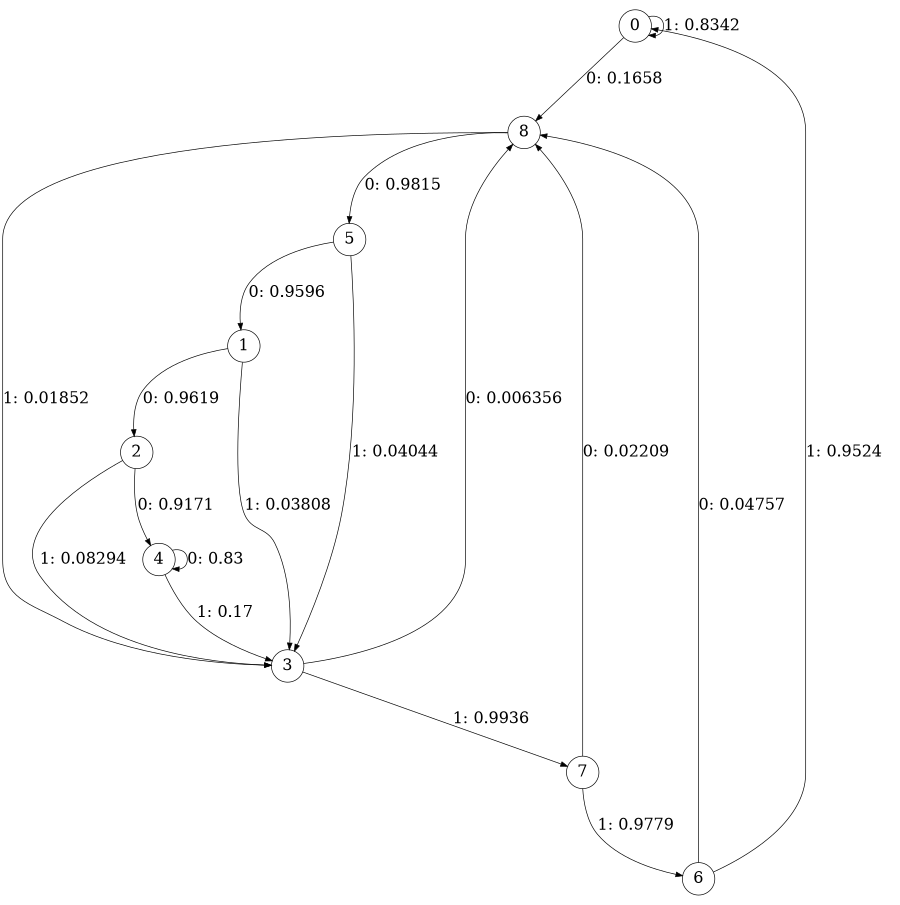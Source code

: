 digraph "ch2_random_short_L8" {
size = "6,8.5";
ratio = "fill";
node [shape = circle];
node [fontsize = 24];
edge [fontsize = 24];
0 -> 8 [label = "0: 0.1658   "];
0 -> 0 [label = "1: 0.8342   "];
1 -> 2 [label = "0: 0.9619   "];
1 -> 3 [label = "1: 0.03808  "];
2 -> 4 [label = "0: 0.9171   "];
2 -> 3 [label = "1: 0.08294  "];
3 -> 8 [label = "0: 0.006356  "];
3 -> 7 [label = "1: 0.9936   "];
4 -> 4 [label = "0: 0.83     "];
4 -> 3 [label = "1: 0.17     "];
5 -> 1 [label = "0: 0.9596   "];
5 -> 3 [label = "1: 0.04044  "];
6 -> 8 [label = "0: 0.04757  "];
6 -> 0 [label = "1: 0.9524   "];
7 -> 8 [label = "0: 0.02209  "];
7 -> 6 [label = "1: 0.9779   "];
8 -> 5 [label = "0: 0.9815   "];
8 -> 3 [label = "1: 0.01852  "];
}